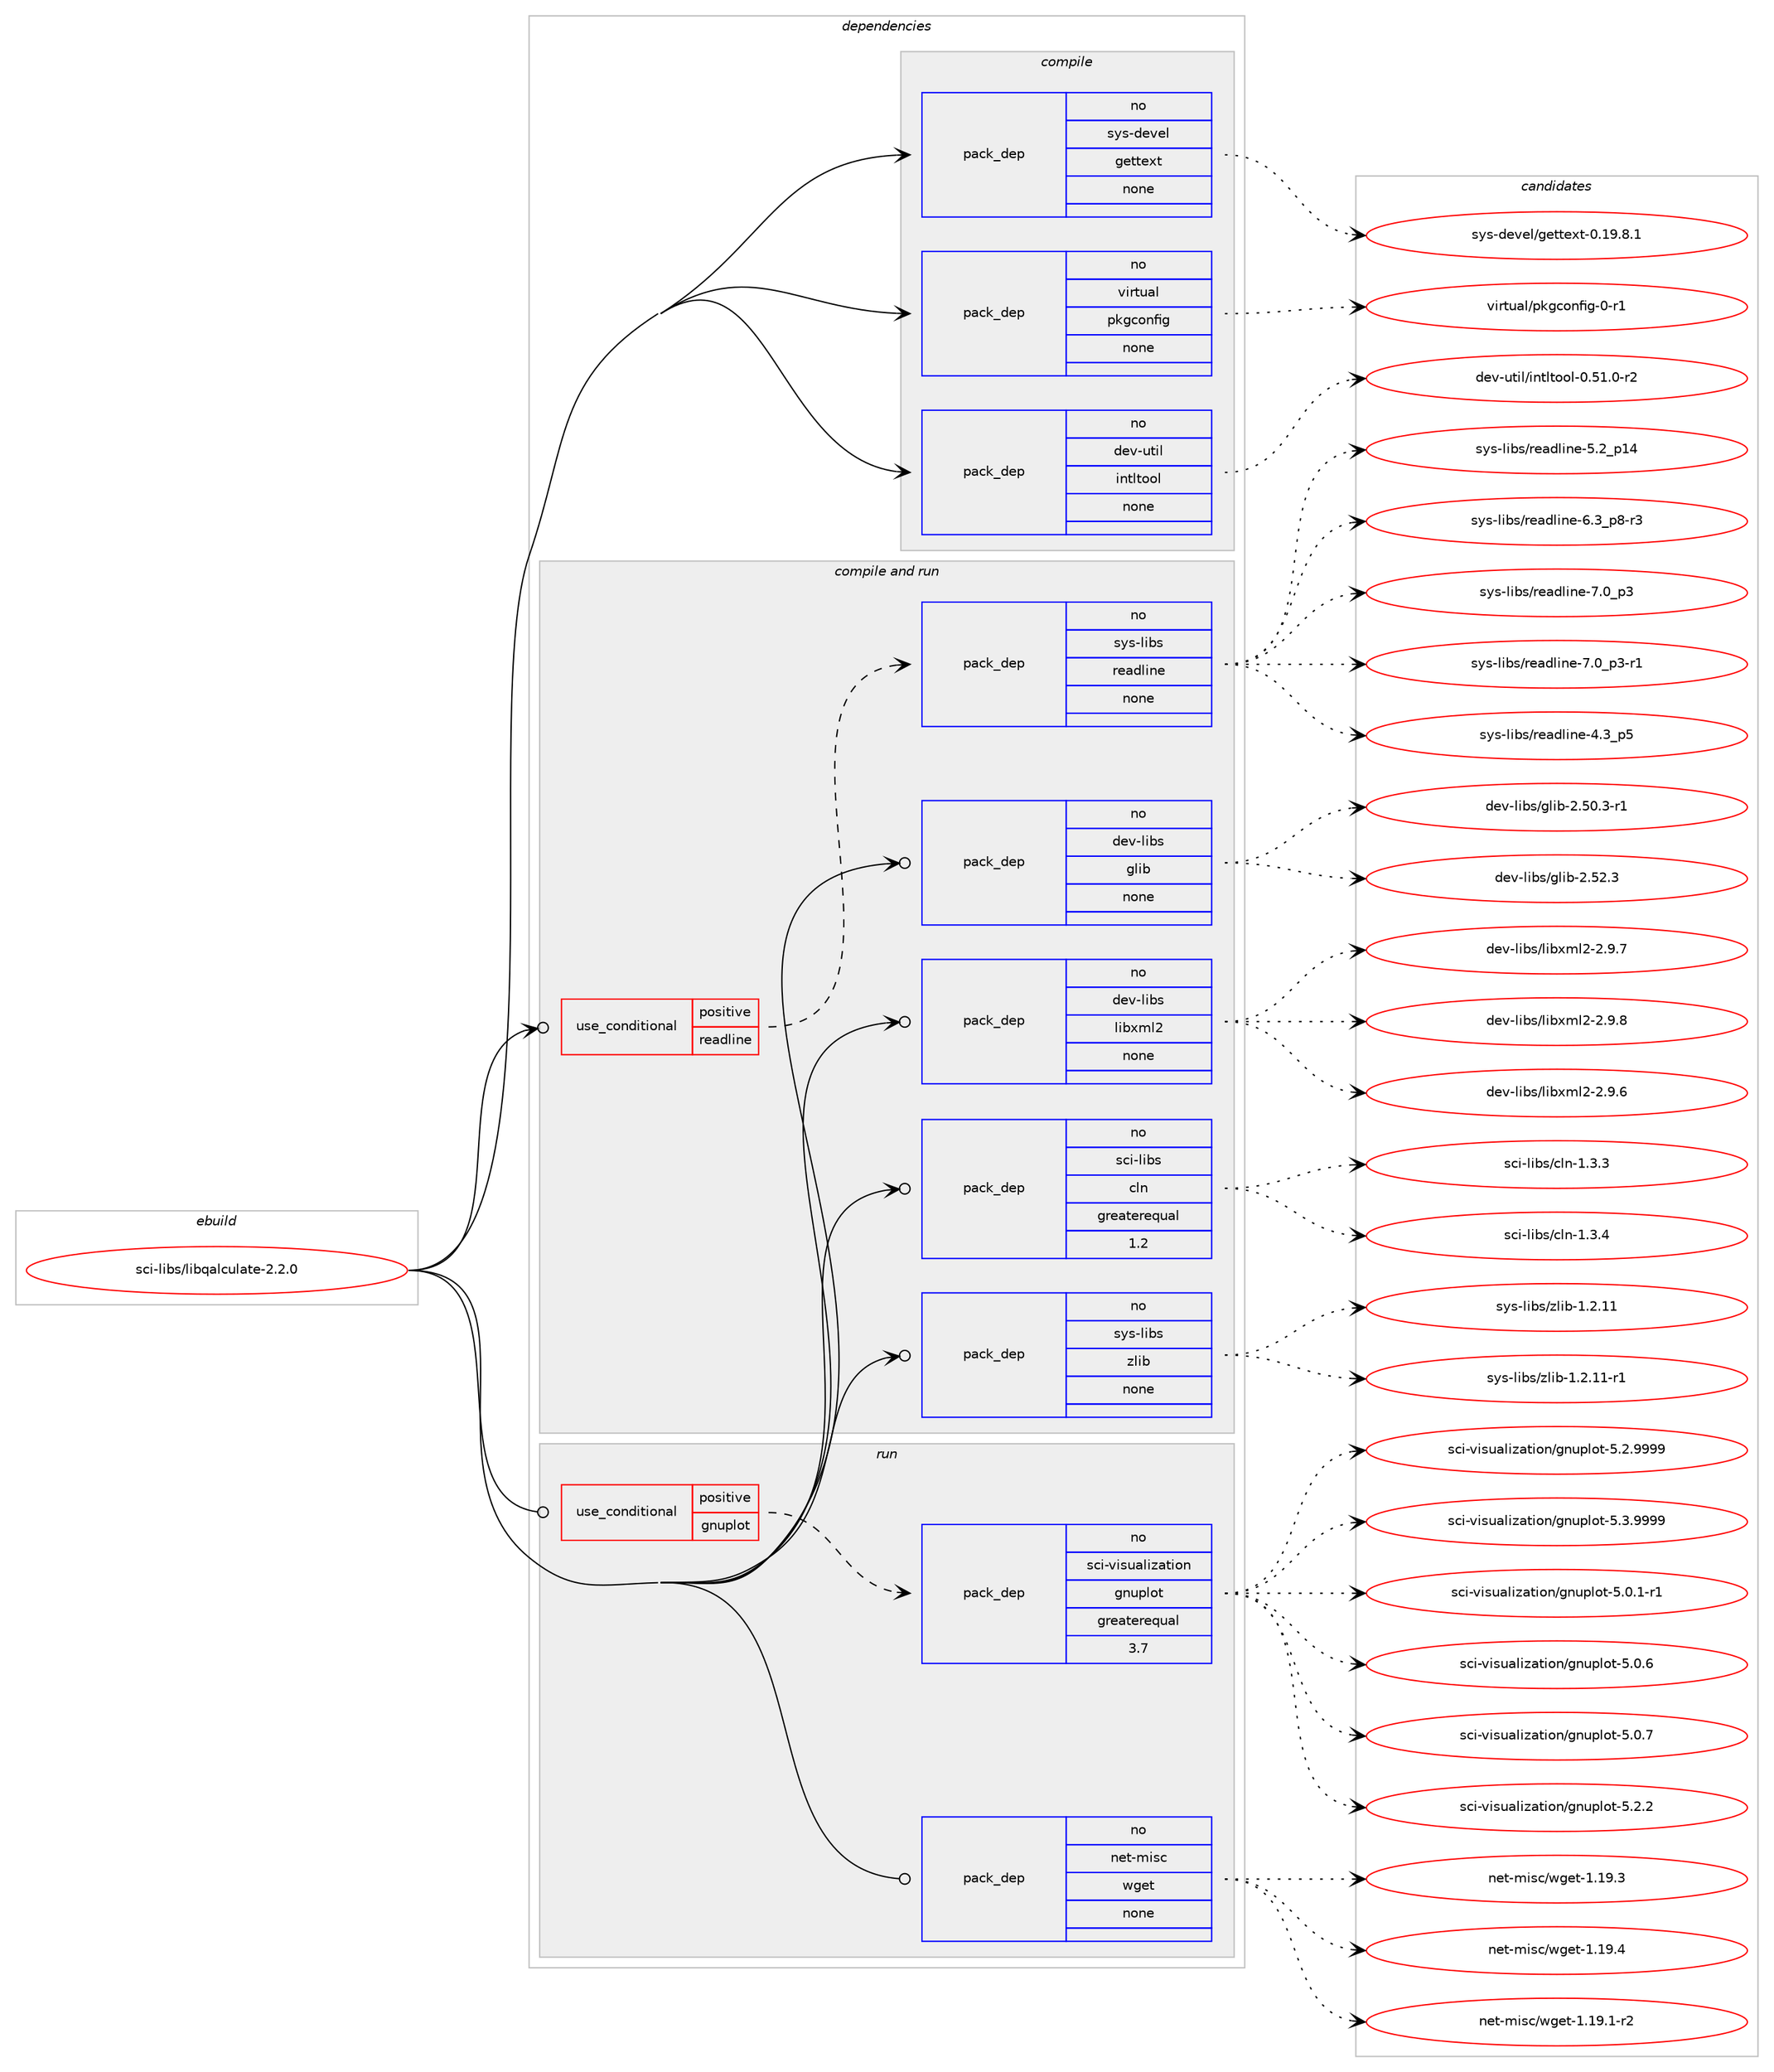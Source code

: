 digraph prolog {

# *************
# Graph options
# *************

newrank=true;
concentrate=true;
compound=true;
graph [rankdir=LR,fontname=Helvetica,fontsize=10,ranksep=1.5];#, ranksep=2.5, nodesep=0.2];
edge  [arrowhead=vee];
node  [fontname=Helvetica,fontsize=10];

# **********
# The ebuild
# **********

subgraph cluster_leftcol {
color=gray;
rank=same;
label=<<i>ebuild</i>>;
id [label="sci-libs/libqalculate-2.2.0", color=red, width=4, href="../sci-libs/libqalculate-2.2.0.svg"];
}

# ****************
# The dependencies
# ****************

subgraph cluster_midcol {
color=gray;
label=<<i>dependencies</i>>;
subgraph cluster_compile {
fillcolor="#eeeeee";
style=filled;
label=<<i>compile</i>>;
subgraph pack573 {
dependency892 [label=<<TABLE BORDER="0" CELLBORDER="1" CELLSPACING="0" CELLPADDING="4" WIDTH="220"><TR><TD ROWSPAN="6" CELLPADDING="30">pack_dep</TD></TR><TR><TD WIDTH="110">no</TD></TR><TR><TD>dev-util</TD></TR><TR><TD>intltool</TD></TR><TR><TD>none</TD></TR><TR><TD></TD></TR></TABLE>>, shape=none, color=blue];
}
id:e -> dependency892:w [weight=20,style="solid",arrowhead="vee"];
subgraph pack574 {
dependency893 [label=<<TABLE BORDER="0" CELLBORDER="1" CELLSPACING="0" CELLPADDING="4" WIDTH="220"><TR><TD ROWSPAN="6" CELLPADDING="30">pack_dep</TD></TR><TR><TD WIDTH="110">no</TD></TR><TR><TD>sys-devel</TD></TR><TR><TD>gettext</TD></TR><TR><TD>none</TD></TR><TR><TD></TD></TR></TABLE>>, shape=none, color=blue];
}
id:e -> dependency893:w [weight=20,style="solid",arrowhead="vee"];
subgraph pack575 {
dependency894 [label=<<TABLE BORDER="0" CELLBORDER="1" CELLSPACING="0" CELLPADDING="4" WIDTH="220"><TR><TD ROWSPAN="6" CELLPADDING="30">pack_dep</TD></TR><TR><TD WIDTH="110">no</TD></TR><TR><TD>virtual</TD></TR><TR><TD>pkgconfig</TD></TR><TR><TD>none</TD></TR><TR><TD></TD></TR></TABLE>>, shape=none, color=blue];
}
id:e -> dependency894:w [weight=20,style="solid",arrowhead="vee"];
}
subgraph cluster_compileandrun {
fillcolor="#eeeeee";
style=filled;
label=<<i>compile and run</i>>;
subgraph cond305 {
dependency895 [label=<<TABLE BORDER="0" CELLBORDER="1" CELLSPACING="0" CELLPADDING="4"><TR><TD ROWSPAN="3" CELLPADDING="10">use_conditional</TD></TR><TR><TD>positive</TD></TR><TR><TD>readline</TD></TR></TABLE>>, shape=none, color=red];
subgraph pack576 {
dependency896 [label=<<TABLE BORDER="0" CELLBORDER="1" CELLSPACING="0" CELLPADDING="4" WIDTH="220"><TR><TD ROWSPAN="6" CELLPADDING="30">pack_dep</TD></TR><TR><TD WIDTH="110">no</TD></TR><TR><TD>sys-libs</TD></TR><TR><TD>readline</TD></TR><TR><TD>none</TD></TR><TR><TD></TD></TR></TABLE>>, shape=none, color=blue];
}
dependency895:e -> dependency896:w [weight=20,style="dashed",arrowhead="vee"];
}
id:e -> dependency895:w [weight=20,style="solid",arrowhead="odotvee"];
subgraph pack577 {
dependency897 [label=<<TABLE BORDER="0" CELLBORDER="1" CELLSPACING="0" CELLPADDING="4" WIDTH="220"><TR><TD ROWSPAN="6" CELLPADDING="30">pack_dep</TD></TR><TR><TD WIDTH="110">no</TD></TR><TR><TD>dev-libs</TD></TR><TR><TD>glib</TD></TR><TR><TD>none</TD></TR><TR><TD></TD></TR></TABLE>>, shape=none, color=blue];
}
id:e -> dependency897:w [weight=20,style="solid",arrowhead="odotvee"];
subgraph pack578 {
dependency898 [label=<<TABLE BORDER="0" CELLBORDER="1" CELLSPACING="0" CELLPADDING="4" WIDTH="220"><TR><TD ROWSPAN="6" CELLPADDING="30">pack_dep</TD></TR><TR><TD WIDTH="110">no</TD></TR><TR><TD>dev-libs</TD></TR><TR><TD>libxml2</TD></TR><TR><TD>none</TD></TR><TR><TD></TD></TR></TABLE>>, shape=none, color=blue];
}
id:e -> dependency898:w [weight=20,style="solid",arrowhead="odotvee"];
subgraph pack579 {
dependency899 [label=<<TABLE BORDER="0" CELLBORDER="1" CELLSPACING="0" CELLPADDING="4" WIDTH="220"><TR><TD ROWSPAN="6" CELLPADDING="30">pack_dep</TD></TR><TR><TD WIDTH="110">no</TD></TR><TR><TD>sci-libs</TD></TR><TR><TD>cln</TD></TR><TR><TD>greaterequal</TD></TR><TR><TD>1.2</TD></TR></TABLE>>, shape=none, color=blue];
}
id:e -> dependency899:w [weight=20,style="solid",arrowhead="odotvee"];
subgraph pack580 {
dependency900 [label=<<TABLE BORDER="0" CELLBORDER="1" CELLSPACING="0" CELLPADDING="4" WIDTH="220"><TR><TD ROWSPAN="6" CELLPADDING="30">pack_dep</TD></TR><TR><TD WIDTH="110">no</TD></TR><TR><TD>sys-libs</TD></TR><TR><TD>zlib</TD></TR><TR><TD>none</TD></TR><TR><TD></TD></TR></TABLE>>, shape=none, color=blue];
}
id:e -> dependency900:w [weight=20,style="solid",arrowhead="odotvee"];
}
subgraph cluster_run {
fillcolor="#eeeeee";
style=filled;
label=<<i>run</i>>;
subgraph cond306 {
dependency901 [label=<<TABLE BORDER="0" CELLBORDER="1" CELLSPACING="0" CELLPADDING="4"><TR><TD ROWSPAN="3" CELLPADDING="10">use_conditional</TD></TR><TR><TD>positive</TD></TR><TR><TD>gnuplot</TD></TR></TABLE>>, shape=none, color=red];
subgraph pack581 {
dependency902 [label=<<TABLE BORDER="0" CELLBORDER="1" CELLSPACING="0" CELLPADDING="4" WIDTH="220"><TR><TD ROWSPAN="6" CELLPADDING="30">pack_dep</TD></TR><TR><TD WIDTH="110">no</TD></TR><TR><TD>sci-visualization</TD></TR><TR><TD>gnuplot</TD></TR><TR><TD>greaterequal</TD></TR><TR><TD>3.7</TD></TR></TABLE>>, shape=none, color=blue];
}
dependency901:e -> dependency902:w [weight=20,style="dashed",arrowhead="vee"];
}
id:e -> dependency901:w [weight=20,style="solid",arrowhead="odot"];
subgraph pack582 {
dependency903 [label=<<TABLE BORDER="0" CELLBORDER="1" CELLSPACING="0" CELLPADDING="4" WIDTH="220"><TR><TD ROWSPAN="6" CELLPADDING="30">pack_dep</TD></TR><TR><TD WIDTH="110">no</TD></TR><TR><TD>net-misc</TD></TR><TR><TD>wget</TD></TR><TR><TD>none</TD></TR><TR><TD></TD></TR></TABLE>>, shape=none, color=blue];
}
id:e -> dependency903:w [weight=20,style="solid",arrowhead="odot"];
}
}

# **************
# The candidates
# **************

subgraph cluster_choices {
rank=same;
color=gray;
label=<<i>candidates</i>>;

subgraph choice573 {
color=black;
nodesep=1;
choice1001011184511711610510847105110116108116111111108454846534946484511450 [label="dev-util/intltool-0.51.0-r2", color=red, width=4,href="../dev-util/intltool-0.51.0-r2.svg"];
dependency892:e -> choice1001011184511711610510847105110116108116111111108454846534946484511450:w [style=dotted,weight="100"];
}
subgraph choice574 {
color=black;
nodesep=1;
choice1151211154510010111810110847103101116116101120116454846495746564649 [label="sys-devel/gettext-0.19.8.1", color=red, width=4,href="../sys-devel/gettext-0.19.8.1.svg"];
dependency893:e -> choice1151211154510010111810110847103101116116101120116454846495746564649:w [style=dotted,weight="100"];
}
subgraph choice575 {
color=black;
nodesep=1;
choice11810511411611797108471121071039911111010210510345484511449 [label="virtual/pkgconfig-0-r1", color=red, width=4,href="../virtual/pkgconfig-0-r1.svg"];
dependency894:e -> choice11810511411611797108471121071039911111010210510345484511449:w [style=dotted,weight="100"];
}
subgraph choice576 {
color=black;
nodesep=1;
choice11512111545108105981154711410197100108105110101455246519511253 [label="sys-libs/readline-4.3_p5", color=red, width=4,href="../sys-libs/readline-4.3_p5.svg"];
choice1151211154510810598115471141019710010810511010145534650951124952 [label="sys-libs/readline-5.2_p14", color=red, width=4,href="../sys-libs/readline-5.2_p14.svg"];
choice115121115451081059811547114101971001081051101014554465195112564511451 [label="sys-libs/readline-6.3_p8-r3", color=red, width=4,href="../sys-libs/readline-6.3_p8-r3.svg"];
choice11512111545108105981154711410197100108105110101455546489511251 [label="sys-libs/readline-7.0_p3", color=red, width=4,href="../sys-libs/readline-7.0_p3.svg"];
choice115121115451081059811547114101971001081051101014555464895112514511449 [label="sys-libs/readline-7.0_p3-r1", color=red, width=4,href="../sys-libs/readline-7.0_p3-r1.svg"];
dependency896:e -> choice11512111545108105981154711410197100108105110101455246519511253:w [style=dotted,weight="100"];
dependency896:e -> choice1151211154510810598115471141019710010810511010145534650951124952:w [style=dotted,weight="100"];
dependency896:e -> choice115121115451081059811547114101971001081051101014554465195112564511451:w [style=dotted,weight="100"];
dependency896:e -> choice11512111545108105981154711410197100108105110101455546489511251:w [style=dotted,weight="100"];
dependency896:e -> choice115121115451081059811547114101971001081051101014555464895112514511449:w [style=dotted,weight="100"];
}
subgraph choice577 {
color=black;
nodesep=1;
choice10010111845108105981154710310810598455046534846514511449 [label="dev-libs/glib-2.50.3-r1", color=red, width=4,href="../dev-libs/glib-2.50.3-r1.svg"];
choice1001011184510810598115471031081059845504653504651 [label="dev-libs/glib-2.52.3", color=red, width=4,href="../dev-libs/glib-2.52.3.svg"];
dependency897:e -> choice10010111845108105981154710310810598455046534846514511449:w [style=dotted,weight="100"];
dependency897:e -> choice1001011184510810598115471031081059845504653504651:w [style=dotted,weight="100"];
}
subgraph choice578 {
color=black;
nodesep=1;
choice1001011184510810598115471081059812010910850455046574654 [label="dev-libs/libxml2-2.9.6", color=red, width=4,href="../dev-libs/libxml2-2.9.6.svg"];
choice1001011184510810598115471081059812010910850455046574655 [label="dev-libs/libxml2-2.9.7", color=red, width=4,href="../dev-libs/libxml2-2.9.7.svg"];
choice1001011184510810598115471081059812010910850455046574656 [label="dev-libs/libxml2-2.9.8", color=red, width=4,href="../dev-libs/libxml2-2.9.8.svg"];
dependency898:e -> choice1001011184510810598115471081059812010910850455046574654:w [style=dotted,weight="100"];
dependency898:e -> choice1001011184510810598115471081059812010910850455046574655:w [style=dotted,weight="100"];
dependency898:e -> choice1001011184510810598115471081059812010910850455046574656:w [style=dotted,weight="100"];
}
subgraph choice579 {
color=black;
nodesep=1;
choice1159910545108105981154799108110454946514651 [label="sci-libs/cln-1.3.3", color=red, width=4,href="../sci-libs/cln-1.3.3.svg"];
choice1159910545108105981154799108110454946514652 [label="sci-libs/cln-1.3.4", color=red, width=4,href="../sci-libs/cln-1.3.4.svg"];
dependency899:e -> choice1159910545108105981154799108110454946514651:w [style=dotted,weight="100"];
dependency899:e -> choice1159910545108105981154799108110454946514652:w [style=dotted,weight="100"];
}
subgraph choice580 {
color=black;
nodesep=1;
choice1151211154510810598115471221081059845494650464949 [label="sys-libs/zlib-1.2.11", color=red, width=4,href="../sys-libs/zlib-1.2.11.svg"];
choice11512111545108105981154712210810598454946504649494511449 [label="sys-libs/zlib-1.2.11-r1", color=red, width=4,href="../sys-libs/zlib-1.2.11-r1.svg"];
dependency900:e -> choice1151211154510810598115471221081059845494650464949:w [style=dotted,weight="100"];
dependency900:e -> choice11512111545108105981154712210810598454946504649494511449:w [style=dotted,weight="100"];
}
subgraph choice581 {
color=black;
nodesep=1;
choice11599105451181051151179710810512297116105111110471031101171121081111164553464846494511449 [label="sci-visualization/gnuplot-5.0.1-r1", color=red, width=4,href="../sci-visualization/gnuplot-5.0.1-r1.svg"];
choice1159910545118105115117971081051229711610511111047103110117112108111116455346484654 [label="sci-visualization/gnuplot-5.0.6", color=red, width=4,href="../sci-visualization/gnuplot-5.0.6.svg"];
choice1159910545118105115117971081051229711610511111047103110117112108111116455346484655 [label="sci-visualization/gnuplot-5.0.7", color=red, width=4,href="../sci-visualization/gnuplot-5.0.7.svg"];
choice1159910545118105115117971081051229711610511111047103110117112108111116455346504650 [label="sci-visualization/gnuplot-5.2.2", color=red, width=4,href="../sci-visualization/gnuplot-5.2.2.svg"];
choice1159910545118105115117971081051229711610511111047103110117112108111116455346504657575757 [label="sci-visualization/gnuplot-5.2.9999", color=red, width=4,href="../sci-visualization/gnuplot-5.2.9999.svg"];
choice1159910545118105115117971081051229711610511111047103110117112108111116455346514657575757 [label="sci-visualization/gnuplot-5.3.9999", color=red, width=4,href="../sci-visualization/gnuplot-5.3.9999.svg"];
dependency902:e -> choice11599105451181051151179710810512297116105111110471031101171121081111164553464846494511449:w [style=dotted,weight="100"];
dependency902:e -> choice1159910545118105115117971081051229711610511111047103110117112108111116455346484654:w [style=dotted,weight="100"];
dependency902:e -> choice1159910545118105115117971081051229711610511111047103110117112108111116455346484655:w [style=dotted,weight="100"];
dependency902:e -> choice1159910545118105115117971081051229711610511111047103110117112108111116455346504650:w [style=dotted,weight="100"];
dependency902:e -> choice1159910545118105115117971081051229711610511111047103110117112108111116455346504657575757:w [style=dotted,weight="100"];
dependency902:e -> choice1159910545118105115117971081051229711610511111047103110117112108111116455346514657575757:w [style=dotted,weight="100"];
}
subgraph choice582 {
color=black;
nodesep=1;
choice110101116451091051159947119103101116454946495746494511450 [label="net-misc/wget-1.19.1-r2", color=red, width=4,href="../net-misc/wget-1.19.1-r2.svg"];
choice11010111645109105115994711910310111645494649574651 [label="net-misc/wget-1.19.3", color=red, width=4,href="../net-misc/wget-1.19.3.svg"];
choice11010111645109105115994711910310111645494649574652 [label="net-misc/wget-1.19.4", color=red, width=4,href="../net-misc/wget-1.19.4.svg"];
dependency903:e -> choice110101116451091051159947119103101116454946495746494511450:w [style=dotted,weight="100"];
dependency903:e -> choice11010111645109105115994711910310111645494649574651:w [style=dotted,weight="100"];
dependency903:e -> choice11010111645109105115994711910310111645494649574652:w [style=dotted,weight="100"];
}
}

}
